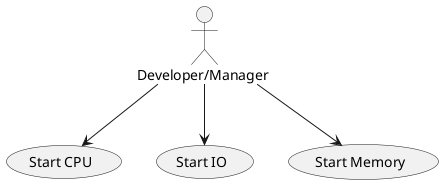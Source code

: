 @startuml

:Developer/Manager : as People

(Start CPU) as (CPU)
(Start IO) as (IO)
(Start Memory) as (Memory)


People --> CPU
People --> IO
People --> Memory


@enduml